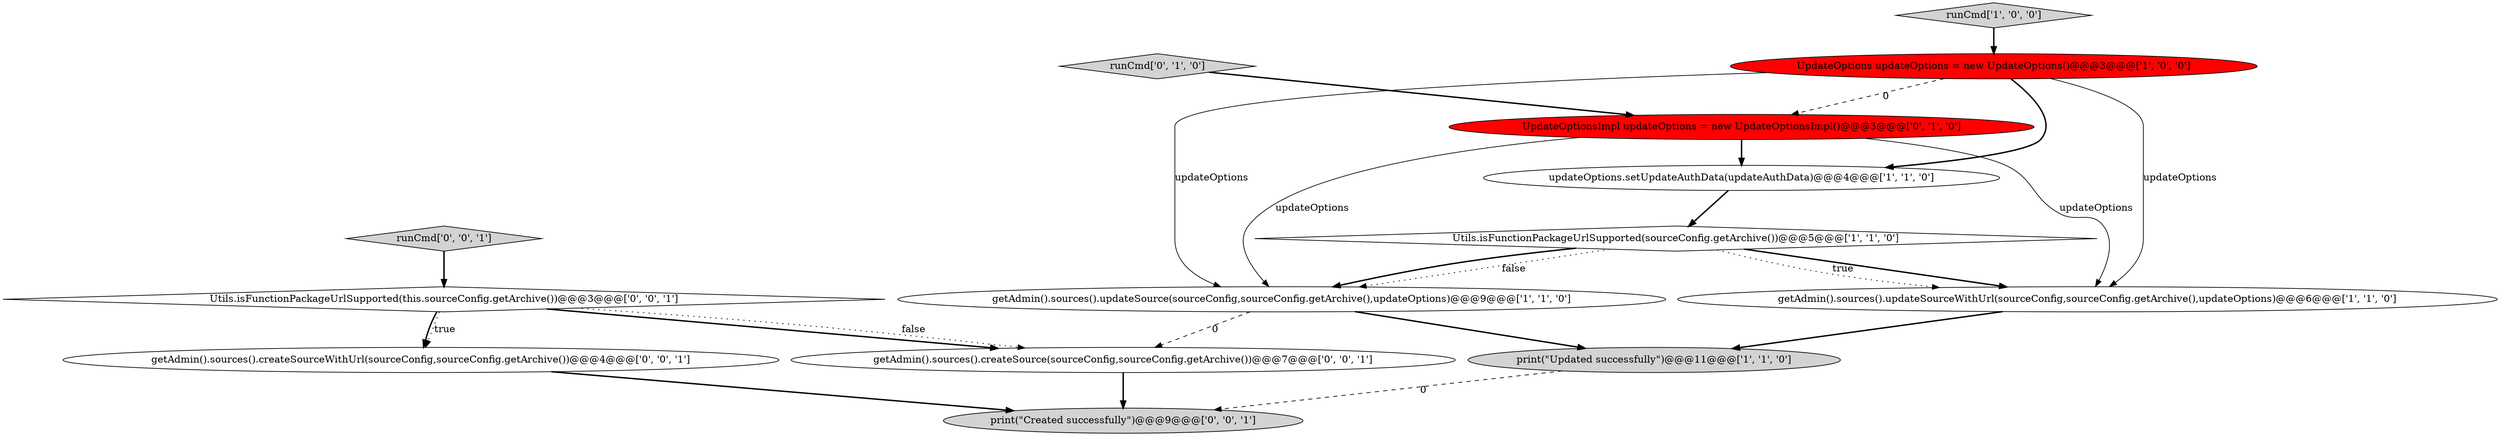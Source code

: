 digraph {
2 [style = filled, label = "getAdmin().sources().updateSourceWithUrl(sourceConfig,sourceConfig.getArchive(),updateOptions)@@@6@@@['1', '1', '0']", fillcolor = white, shape = ellipse image = "AAA0AAABBB1BBB"];
4 [style = filled, label = "updateOptions.setUpdateAuthData(updateAuthData)@@@4@@@['1', '1', '0']", fillcolor = white, shape = ellipse image = "AAA0AAABBB1BBB"];
8 [style = filled, label = "UpdateOptionsImpl updateOptions = new UpdateOptionsImpl()@@@3@@@['0', '1', '0']", fillcolor = red, shape = ellipse image = "AAA1AAABBB2BBB"];
11 [style = filled, label = "runCmd['0', '0', '1']", fillcolor = lightgray, shape = diamond image = "AAA0AAABBB3BBB"];
13 [style = filled, label = "getAdmin().sources().createSourceWithUrl(sourceConfig,sourceConfig.getArchive())@@@4@@@['0', '0', '1']", fillcolor = white, shape = ellipse image = "AAA0AAABBB3BBB"];
0 [style = filled, label = "Utils.isFunctionPackageUrlSupported(sourceConfig.getArchive())@@@5@@@['1', '1', '0']", fillcolor = white, shape = diamond image = "AAA0AAABBB1BBB"];
6 [style = filled, label = "runCmd['1', '0', '0']", fillcolor = lightgray, shape = diamond image = "AAA0AAABBB1BBB"];
10 [style = filled, label = "getAdmin().sources().createSource(sourceConfig,sourceConfig.getArchive())@@@7@@@['0', '0', '1']", fillcolor = white, shape = ellipse image = "AAA0AAABBB3BBB"];
9 [style = filled, label = "Utils.isFunctionPackageUrlSupported(this.sourceConfig.getArchive())@@@3@@@['0', '0', '1']", fillcolor = white, shape = diamond image = "AAA0AAABBB3BBB"];
12 [style = filled, label = "print(\"Created successfully\")@@@9@@@['0', '0', '1']", fillcolor = lightgray, shape = ellipse image = "AAA0AAABBB3BBB"];
3 [style = filled, label = "UpdateOptions updateOptions = new UpdateOptions()@@@3@@@['1', '0', '0']", fillcolor = red, shape = ellipse image = "AAA1AAABBB1BBB"];
5 [style = filled, label = "getAdmin().sources().updateSource(sourceConfig,sourceConfig.getArchive(),updateOptions)@@@9@@@['1', '1', '0']", fillcolor = white, shape = ellipse image = "AAA0AAABBB1BBB"];
1 [style = filled, label = "print(\"Updated successfully\")@@@11@@@['1', '1', '0']", fillcolor = lightgray, shape = ellipse image = "AAA0AAABBB1BBB"];
7 [style = filled, label = "runCmd['0', '1', '0']", fillcolor = lightgray, shape = diamond image = "AAA0AAABBB2BBB"];
6->3 [style = bold, label=""];
3->5 [style = solid, label="updateOptions"];
2->1 [style = bold, label=""];
8->2 [style = solid, label="updateOptions"];
0->2 [style = bold, label=""];
9->10 [style = bold, label=""];
7->8 [style = bold, label=""];
11->9 [style = bold, label=""];
3->4 [style = bold, label=""];
3->2 [style = solid, label="updateOptions"];
4->0 [style = bold, label=""];
8->5 [style = solid, label="updateOptions"];
1->12 [style = dashed, label="0"];
5->1 [style = bold, label=""];
13->12 [style = bold, label=""];
5->10 [style = dashed, label="0"];
10->12 [style = bold, label=""];
9->13 [style = dotted, label="true"];
0->5 [style = dotted, label="false"];
3->8 [style = dashed, label="0"];
8->4 [style = bold, label=""];
0->2 [style = dotted, label="true"];
9->10 [style = dotted, label="false"];
0->5 [style = bold, label=""];
9->13 [style = bold, label=""];
}
